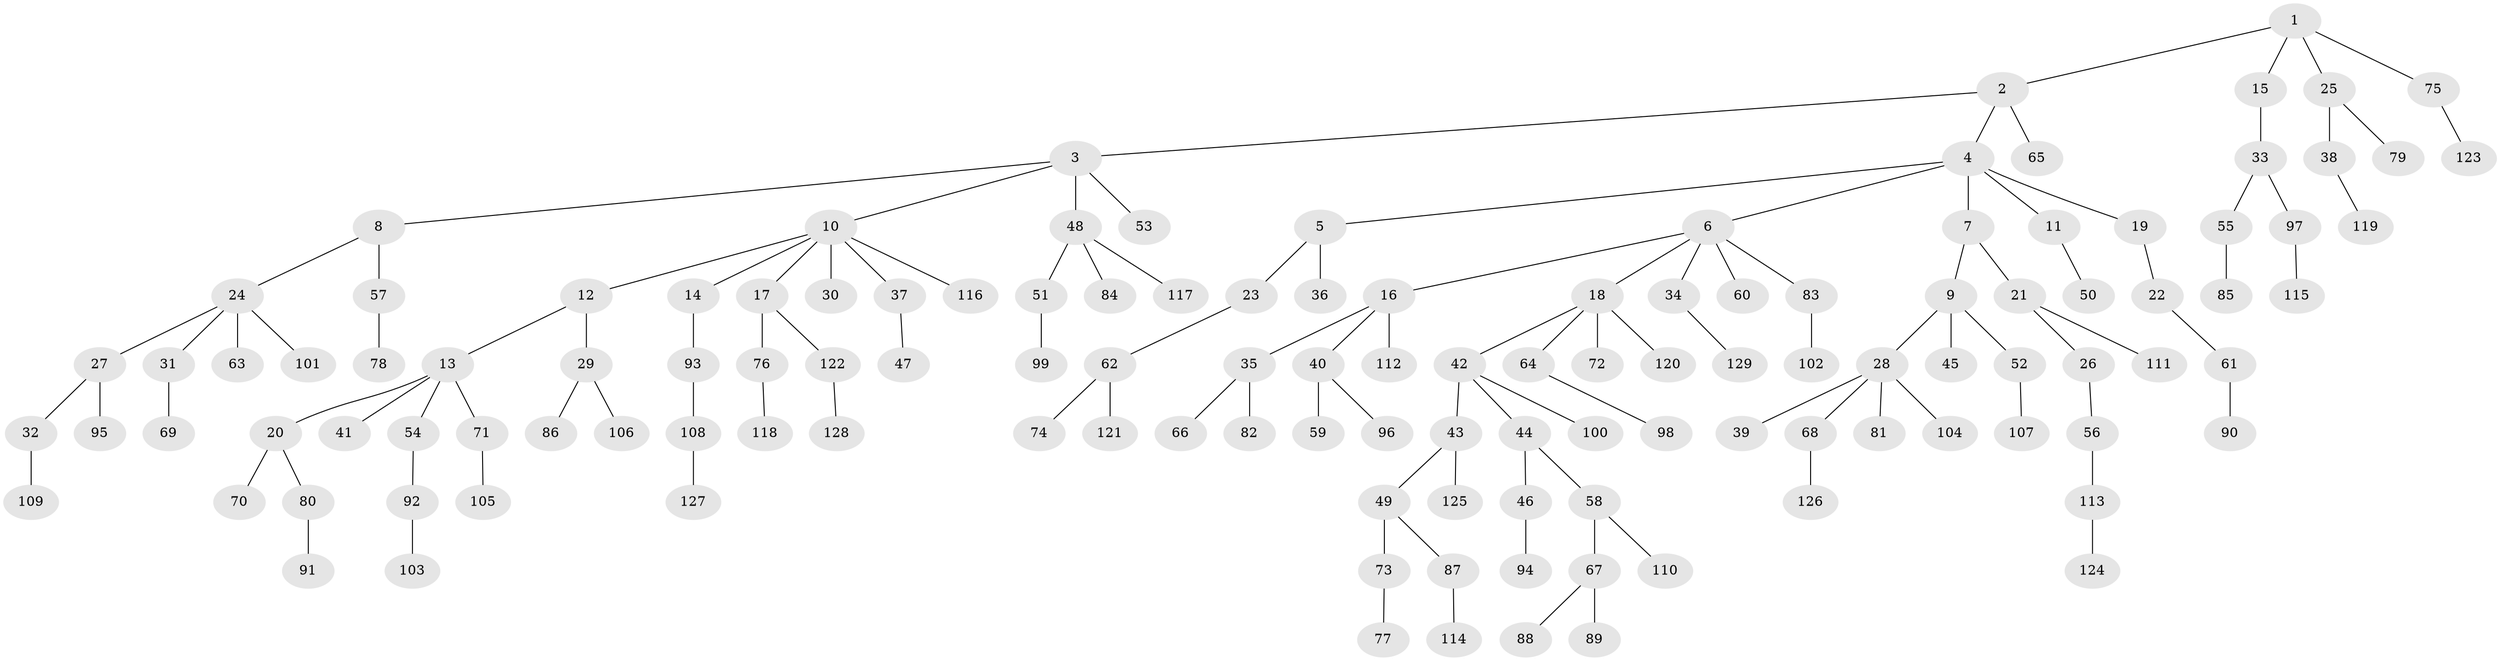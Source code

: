 // Generated by graph-tools (version 1.1) at 2025/15/03/09/25 04:15:28]
// undirected, 129 vertices, 128 edges
graph export_dot {
graph [start="1"]
  node [color=gray90,style=filled];
  1;
  2;
  3;
  4;
  5;
  6;
  7;
  8;
  9;
  10;
  11;
  12;
  13;
  14;
  15;
  16;
  17;
  18;
  19;
  20;
  21;
  22;
  23;
  24;
  25;
  26;
  27;
  28;
  29;
  30;
  31;
  32;
  33;
  34;
  35;
  36;
  37;
  38;
  39;
  40;
  41;
  42;
  43;
  44;
  45;
  46;
  47;
  48;
  49;
  50;
  51;
  52;
  53;
  54;
  55;
  56;
  57;
  58;
  59;
  60;
  61;
  62;
  63;
  64;
  65;
  66;
  67;
  68;
  69;
  70;
  71;
  72;
  73;
  74;
  75;
  76;
  77;
  78;
  79;
  80;
  81;
  82;
  83;
  84;
  85;
  86;
  87;
  88;
  89;
  90;
  91;
  92;
  93;
  94;
  95;
  96;
  97;
  98;
  99;
  100;
  101;
  102;
  103;
  104;
  105;
  106;
  107;
  108;
  109;
  110;
  111;
  112;
  113;
  114;
  115;
  116;
  117;
  118;
  119;
  120;
  121;
  122;
  123;
  124;
  125;
  126;
  127;
  128;
  129;
  1 -- 2;
  1 -- 15;
  1 -- 25;
  1 -- 75;
  2 -- 3;
  2 -- 4;
  2 -- 65;
  3 -- 8;
  3 -- 10;
  3 -- 48;
  3 -- 53;
  4 -- 5;
  4 -- 6;
  4 -- 7;
  4 -- 11;
  4 -- 19;
  5 -- 23;
  5 -- 36;
  6 -- 16;
  6 -- 18;
  6 -- 34;
  6 -- 60;
  6 -- 83;
  7 -- 9;
  7 -- 21;
  8 -- 24;
  8 -- 57;
  9 -- 28;
  9 -- 45;
  9 -- 52;
  10 -- 12;
  10 -- 14;
  10 -- 17;
  10 -- 30;
  10 -- 37;
  10 -- 116;
  11 -- 50;
  12 -- 13;
  12 -- 29;
  13 -- 20;
  13 -- 41;
  13 -- 54;
  13 -- 71;
  14 -- 93;
  15 -- 33;
  16 -- 35;
  16 -- 40;
  16 -- 112;
  17 -- 76;
  17 -- 122;
  18 -- 42;
  18 -- 64;
  18 -- 72;
  18 -- 120;
  19 -- 22;
  20 -- 70;
  20 -- 80;
  21 -- 26;
  21 -- 111;
  22 -- 61;
  23 -- 62;
  24 -- 27;
  24 -- 31;
  24 -- 63;
  24 -- 101;
  25 -- 38;
  25 -- 79;
  26 -- 56;
  27 -- 32;
  27 -- 95;
  28 -- 39;
  28 -- 68;
  28 -- 81;
  28 -- 104;
  29 -- 86;
  29 -- 106;
  31 -- 69;
  32 -- 109;
  33 -- 55;
  33 -- 97;
  34 -- 129;
  35 -- 66;
  35 -- 82;
  37 -- 47;
  38 -- 119;
  40 -- 59;
  40 -- 96;
  42 -- 43;
  42 -- 44;
  42 -- 100;
  43 -- 49;
  43 -- 125;
  44 -- 46;
  44 -- 58;
  46 -- 94;
  48 -- 51;
  48 -- 84;
  48 -- 117;
  49 -- 73;
  49 -- 87;
  51 -- 99;
  52 -- 107;
  54 -- 92;
  55 -- 85;
  56 -- 113;
  57 -- 78;
  58 -- 67;
  58 -- 110;
  61 -- 90;
  62 -- 74;
  62 -- 121;
  64 -- 98;
  67 -- 88;
  67 -- 89;
  68 -- 126;
  71 -- 105;
  73 -- 77;
  75 -- 123;
  76 -- 118;
  80 -- 91;
  83 -- 102;
  87 -- 114;
  92 -- 103;
  93 -- 108;
  97 -- 115;
  108 -- 127;
  113 -- 124;
  122 -- 128;
}

